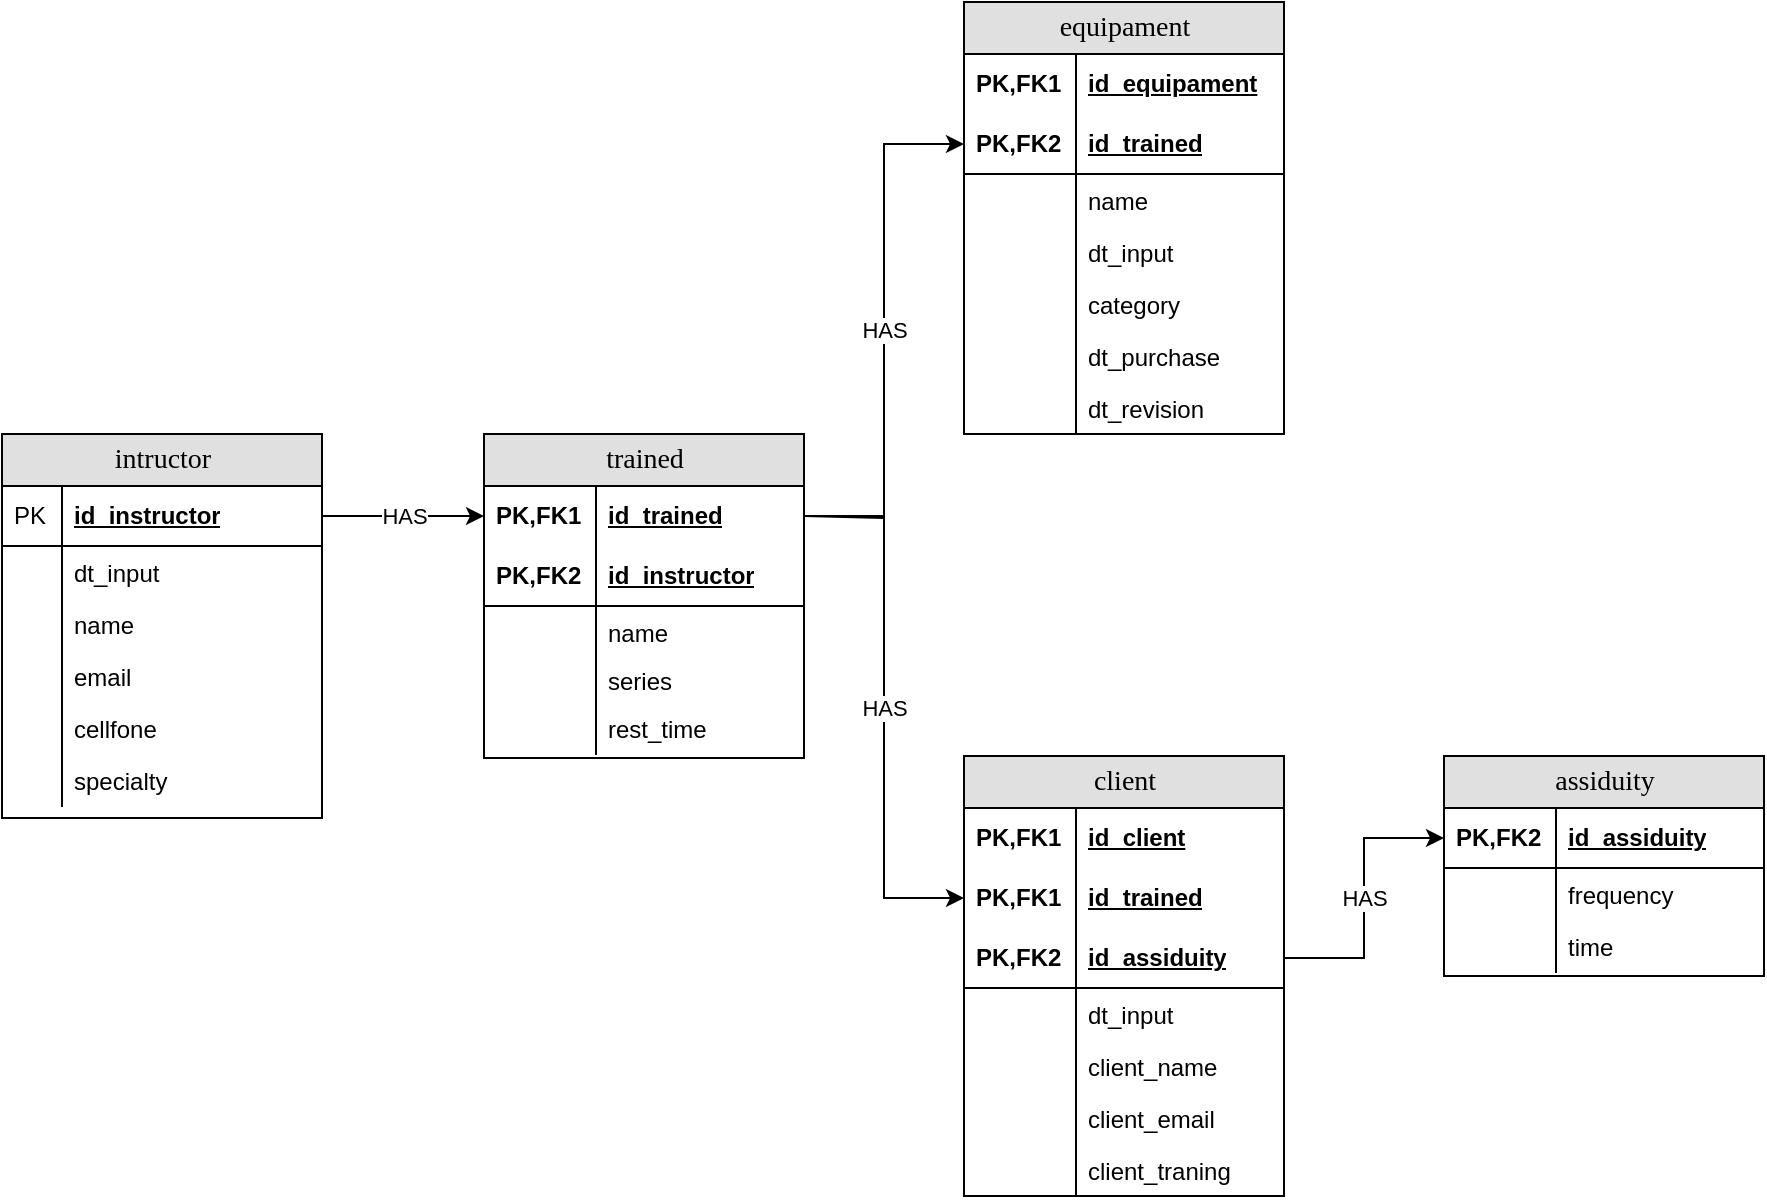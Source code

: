 <mxfile version="20.8.10" type="github">
  <diagram name="Page-1" id="e56a1550-8fbb-45ad-956c-1786394a9013">
    <mxGraphModel dx="1500" dy="773" grid="1" gridSize="10" guides="1" tooltips="1" connect="1" arrows="1" fold="1" page="1" pageScale="1" pageWidth="1100" pageHeight="850" background="none" math="0" shadow="0">
      <root>
        <mxCell id="0" />
        <mxCell id="1" parent="0" />
        <mxCell id="2e49270ec7c68f3f-1" value="trained" style="swimlane;html=1;fontStyle=0;childLayout=stackLayout;horizontal=1;startSize=26;fillColor=#e0e0e0;horizontalStack=0;resizeParent=1;resizeLast=0;collapsible=1;marginBottom=0;swimlaneFillColor=#ffffff;align=center;rounded=0;shadow=0;comic=0;labelBackgroundColor=none;strokeWidth=1;fontFamily=Verdana;fontSize=14" parent="1" vertex="1">
          <mxGeometry x="320" y="358" width="160" height="162" as="geometry" />
        </mxCell>
        <mxCell id="2e49270ec7c68f3f-2" value="id_trained" style="shape=partialRectangle;top=0;left=0;right=0;bottom=0;html=1;align=left;verticalAlign=middle;fillColor=none;spacingLeft=60;spacingRight=4;whiteSpace=wrap;overflow=hidden;rotatable=0;points=[[0,0.5],[1,0.5]];portConstraint=eastwest;dropTarget=0;fontStyle=5;" parent="2e49270ec7c68f3f-1" vertex="1">
          <mxGeometry y="26" width="160" height="30" as="geometry" />
        </mxCell>
        <mxCell id="2e49270ec7c68f3f-3" value="PK,FK1" style="shape=partialRectangle;fontStyle=1;top=0;left=0;bottom=0;html=1;fillColor=none;align=left;verticalAlign=middle;spacingLeft=4;spacingRight=4;whiteSpace=wrap;overflow=hidden;rotatable=0;points=[];portConstraint=eastwest;part=1;" parent="2e49270ec7c68f3f-2" vertex="1" connectable="0">
          <mxGeometry width="56" height="30" as="geometry" />
        </mxCell>
        <mxCell id="2e49270ec7c68f3f-4" value="id_instructor" style="shape=partialRectangle;top=0;left=0;right=0;bottom=1;html=1;align=left;verticalAlign=middle;fillColor=none;spacingLeft=60;spacingRight=4;whiteSpace=wrap;overflow=hidden;rotatable=0;points=[[0,0.5],[1,0.5]];portConstraint=eastwest;dropTarget=0;fontStyle=5;" parent="2e49270ec7c68f3f-1" vertex="1">
          <mxGeometry y="56" width="160" height="30" as="geometry" />
        </mxCell>
        <mxCell id="2e49270ec7c68f3f-5" value="PK,FK2" style="shape=partialRectangle;fontStyle=1;top=0;left=0;bottom=0;html=1;fillColor=none;align=left;verticalAlign=middle;spacingLeft=4;spacingRight=4;whiteSpace=wrap;overflow=hidden;rotatable=0;points=[];portConstraint=eastwest;part=1;" parent="2e49270ec7c68f3f-4" vertex="1" connectable="0">
          <mxGeometry width="56" height="30" as="geometry" />
        </mxCell>
        <mxCell id="2e49270ec7c68f3f-6" value="name" style="shape=partialRectangle;top=0;left=0;right=0;bottom=0;html=1;align=left;verticalAlign=top;fillColor=none;spacingLeft=60;spacingRight=4;whiteSpace=wrap;overflow=hidden;rotatable=0;points=[[0,0.5],[1,0.5]];portConstraint=eastwest;dropTarget=0;" parent="2e49270ec7c68f3f-1" vertex="1">
          <mxGeometry y="86" width="160" height="24" as="geometry" />
        </mxCell>
        <mxCell id="2e49270ec7c68f3f-7" value="" style="shape=partialRectangle;top=0;left=0;bottom=0;html=1;fillColor=none;align=left;verticalAlign=top;spacingLeft=4;spacingRight=4;whiteSpace=wrap;overflow=hidden;rotatable=0;points=[];portConstraint=eastwest;part=1;" parent="2e49270ec7c68f3f-6" vertex="1" connectable="0">
          <mxGeometry width="56" height="24" as="geometry" />
        </mxCell>
        <mxCell id="cs8_BED76EMK_ovFue5c-14" value="series" style="shape=partialRectangle;top=0;left=0;right=0;bottom=0;html=1;align=left;verticalAlign=top;fillColor=none;spacingLeft=60;spacingRight=4;whiteSpace=wrap;overflow=hidden;rotatable=0;points=[[0,0.5],[1,0.5]];portConstraint=eastwest;dropTarget=0;" vertex="1" parent="2e49270ec7c68f3f-1">
          <mxGeometry y="110" width="160" height="24" as="geometry" />
        </mxCell>
        <mxCell id="cs8_BED76EMK_ovFue5c-15" value="" style="shape=partialRectangle;top=0;left=0;bottom=0;html=1;fillColor=none;align=left;verticalAlign=top;spacingLeft=4;spacingRight=4;whiteSpace=wrap;overflow=hidden;rotatable=0;points=[];portConstraint=eastwest;part=1;" vertex="1" connectable="0" parent="cs8_BED76EMK_ovFue5c-14">
          <mxGeometry width="56" height="24" as="geometry" />
        </mxCell>
        <mxCell id="cs8_BED76EMK_ovFue5c-87" value="rest_time" style="shape=partialRectangle;top=0;left=0;right=0;bottom=0;html=1;align=left;verticalAlign=top;fillColor=none;spacingLeft=60;spacingRight=4;whiteSpace=wrap;overflow=hidden;rotatable=0;points=[[0,0.5],[1,0.5]];portConstraint=eastwest;dropTarget=0;" vertex="1" parent="2e49270ec7c68f3f-1">
          <mxGeometry y="134" width="160" height="26" as="geometry" />
        </mxCell>
        <mxCell id="cs8_BED76EMK_ovFue5c-88" value="" style="shape=partialRectangle;top=0;left=0;bottom=0;html=1;fillColor=none;align=left;verticalAlign=top;spacingLeft=4;spacingRight=4;whiteSpace=wrap;overflow=hidden;rotatable=0;points=[];portConstraint=eastwest;part=1;" vertex="1" connectable="0" parent="cs8_BED76EMK_ovFue5c-87">
          <mxGeometry width="56" height="26" as="geometry" />
        </mxCell>
        <mxCell id="2e49270ec7c68f3f-80" value="intructor" style="swimlane;html=1;fontStyle=0;childLayout=stackLayout;horizontal=1;startSize=26;fillColor=#e0e0e0;horizontalStack=0;resizeParent=1;resizeLast=0;collapsible=1;marginBottom=0;swimlaneFillColor=#ffffff;align=center;rounded=0;shadow=0;comic=0;labelBackgroundColor=none;strokeWidth=1;fontFamily=Verdana;fontSize=14" parent="1" vertex="1">
          <mxGeometry x="79" y="358" width="160" height="192" as="geometry" />
        </mxCell>
        <mxCell id="2e49270ec7c68f3f-81" value="id_instructor" style="shape=partialRectangle;top=0;left=0;right=0;bottom=1;html=1;align=left;verticalAlign=middle;fillColor=none;spacingLeft=34;spacingRight=4;whiteSpace=wrap;overflow=hidden;rotatable=0;points=[[0,0.5],[1,0.5]];portConstraint=eastwest;dropTarget=0;fontStyle=5;" parent="2e49270ec7c68f3f-80" vertex="1">
          <mxGeometry y="26" width="160" height="30" as="geometry" />
        </mxCell>
        <mxCell id="2e49270ec7c68f3f-82" value="PK" style="shape=partialRectangle;top=0;left=0;bottom=0;html=1;fillColor=none;align=left;verticalAlign=middle;spacingLeft=4;spacingRight=4;whiteSpace=wrap;overflow=hidden;rotatable=0;points=[];portConstraint=eastwest;part=1;" parent="2e49270ec7c68f3f-81" vertex="1" connectable="0">
          <mxGeometry width="30" height="30" as="geometry" />
        </mxCell>
        <mxCell id="2e49270ec7c68f3f-83" value="dt_input" style="shape=partialRectangle;top=0;left=0;right=0;bottom=0;html=1;align=left;verticalAlign=top;fillColor=none;spacingLeft=34;spacingRight=4;whiteSpace=wrap;overflow=hidden;rotatable=0;points=[[0,0.5],[1,0.5]];portConstraint=eastwest;dropTarget=0;" parent="2e49270ec7c68f3f-80" vertex="1">
          <mxGeometry y="56" width="160" height="26" as="geometry" />
        </mxCell>
        <mxCell id="2e49270ec7c68f3f-84" value="" style="shape=partialRectangle;top=0;left=0;bottom=0;html=1;fillColor=none;align=left;verticalAlign=top;spacingLeft=4;spacingRight=4;whiteSpace=wrap;overflow=hidden;rotatable=0;points=[];portConstraint=eastwest;part=1;" parent="2e49270ec7c68f3f-83" vertex="1" connectable="0">
          <mxGeometry width="30" height="26" as="geometry" />
        </mxCell>
        <mxCell id="2e49270ec7c68f3f-85" value="name" style="shape=partialRectangle;top=0;left=0;right=0;bottom=0;html=1;align=left;verticalAlign=top;fillColor=none;spacingLeft=34;spacingRight=4;whiteSpace=wrap;overflow=hidden;rotatable=0;points=[[0,0.5],[1,0.5]];portConstraint=eastwest;dropTarget=0;" parent="2e49270ec7c68f3f-80" vertex="1">
          <mxGeometry y="82" width="160" height="26" as="geometry" />
        </mxCell>
        <mxCell id="2e49270ec7c68f3f-86" value="" style="shape=partialRectangle;top=0;left=0;bottom=0;html=1;fillColor=none;align=left;verticalAlign=top;spacingLeft=4;spacingRight=4;whiteSpace=wrap;overflow=hidden;rotatable=0;points=[];portConstraint=eastwest;part=1;" parent="2e49270ec7c68f3f-85" vertex="1" connectable="0">
          <mxGeometry width="30" height="26" as="geometry" />
        </mxCell>
        <mxCell id="2e49270ec7c68f3f-87" value="email" style="shape=partialRectangle;top=0;left=0;right=0;bottom=0;html=1;align=left;verticalAlign=top;fillColor=none;spacingLeft=34;spacingRight=4;whiteSpace=wrap;overflow=hidden;rotatable=0;points=[[0,0.5],[1,0.5]];portConstraint=eastwest;dropTarget=0;" parent="2e49270ec7c68f3f-80" vertex="1">
          <mxGeometry y="108" width="160" height="26" as="geometry" />
        </mxCell>
        <mxCell id="2e49270ec7c68f3f-88" value="" style="shape=partialRectangle;top=0;left=0;bottom=0;html=1;fillColor=none;align=left;verticalAlign=top;spacingLeft=4;spacingRight=4;whiteSpace=wrap;overflow=hidden;rotatable=0;points=[];portConstraint=eastwest;part=1;" parent="2e49270ec7c68f3f-87" vertex="1" connectable="0">
          <mxGeometry width="30" height="26" as="geometry" />
        </mxCell>
        <mxCell id="cs8_BED76EMK_ovFue5c-8" value="cellfone" style="shape=partialRectangle;top=0;left=0;right=0;bottom=0;html=1;align=left;verticalAlign=top;fillColor=none;spacingLeft=34;spacingRight=4;whiteSpace=wrap;overflow=hidden;rotatable=0;points=[[0,0.5],[1,0.5]];portConstraint=eastwest;dropTarget=0;" vertex="1" parent="2e49270ec7c68f3f-80">
          <mxGeometry y="134" width="160" height="26" as="geometry" />
        </mxCell>
        <mxCell id="cs8_BED76EMK_ovFue5c-9" value="" style="shape=partialRectangle;top=0;left=0;bottom=0;html=1;fillColor=none;align=left;verticalAlign=top;spacingLeft=4;spacingRight=4;whiteSpace=wrap;overflow=hidden;rotatable=0;points=[];portConstraint=eastwest;part=1;" vertex="1" connectable="0" parent="cs8_BED76EMK_ovFue5c-8">
          <mxGeometry width="30" height="26" as="geometry" />
        </mxCell>
        <mxCell id="cs8_BED76EMK_ovFue5c-10" value="specialty" style="shape=partialRectangle;top=0;left=0;right=0;bottom=0;html=1;align=left;verticalAlign=top;fillColor=none;spacingLeft=34;spacingRight=4;whiteSpace=wrap;overflow=hidden;rotatable=0;points=[[0,0.5],[1,0.5]];portConstraint=eastwest;dropTarget=0;" vertex="1" parent="2e49270ec7c68f3f-80">
          <mxGeometry y="160" width="160" height="26" as="geometry" />
        </mxCell>
        <mxCell id="cs8_BED76EMK_ovFue5c-11" value="" style="shape=partialRectangle;top=0;left=0;bottom=0;html=1;fillColor=none;align=left;verticalAlign=top;spacingLeft=4;spacingRight=4;whiteSpace=wrap;overflow=hidden;rotatable=0;points=[];portConstraint=eastwest;part=1;" vertex="1" connectable="0" parent="cs8_BED76EMK_ovFue5c-10">
          <mxGeometry width="30" height="26" as="geometry" />
        </mxCell>
        <mxCell id="cs8_BED76EMK_ovFue5c-24" value="equipament" style="swimlane;html=1;fontStyle=0;childLayout=stackLayout;horizontal=1;startSize=26;fillColor=#e0e0e0;horizontalStack=0;resizeParent=1;resizeLast=0;collapsible=1;marginBottom=0;swimlaneFillColor=#ffffff;align=center;rounded=0;shadow=0;comic=0;labelBackgroundColor=none;strokeWidth=1;fontFamily=Verdana;fontSize=14" vertex="1" parent="1">
          <mxGeometry x="560" y="142" width="160" height="216" as="geometry" />
        </mxCell>
        <mxCell id="cs8_BED76EMK_ovFue5c-25" value="id_equipament" style="shape=partialRectangle;top=0;left=0;right=0;bottom=0;html=1;align=left;verticalAlign=middle;fillColor=none;spacingLeft=60;spacingRight=4;whiteSpace=wrap;overflow=hidden;rotatable=0;points=[[0,0.5],[1,0.5]];portConstraint=eastwest;dropTarget=0;fontStyle=5;" vertex="1" parent="cs8_BED76EMK_ovFue5c-24">
          <mxGeometry y="26" width="160" height="30" as="geometry" />
        </mxCell>
        <mxCell id="cs8_BED76EMK_ovFue5c-26" value="PK,FK1" style="shape=partialRectangle;fontStyle=1;top=0;left=0;bottom=0;html=1;fillColor=none;align=left;verticalAlign=middle;spacingLeft=4;spacingRight=4;whiteSpace=wrap;overflow=hidden;rotatable=0;points=[];portConstraint=eastwest;part=1;" vertex="1" connectable="0" parent="cs8_BED76EMK_ovFue5c-25">
          <mxGeometry width="56" height="30" as="geometry" />
        </mxCell>
        <mxCell id="cs8_BED76EMK_ovFue5c-27" value="id_trained" style="shape=partialRectangle;top=0;left=0;right=0;bottom=1;html=1;align=left;verticalAlign=middle;fillColor=none;spacingLeft=60;spacingRight=4;whiteSpace=wrap;overflow=hidden;rotatable=0;points=[[0,0.5],[1,0.5]];portConstraint=eastwest;dropTarget=0;fontStyle=5;" vertex="1" parent="cs8_BED76EMK_ovFue5c-24">
          <mxGeometry y="56" width="160" height="30" as="geometry" />
        </mxCell>
        <mxCell id="cs8_BED76EMK_ovFue5c-28" value="PK,FK2" style="shape=partialRectangle;fontStyle=1;top=0;left=0;bottom=0;html=1;fillColor=none;align=left;verticalAlign=middle;spacingLeft=4;spacingRight=4;whiteSpace=wrap;overflow=hidden;rotatable=0;points=[];portConstraint=eastwest;part=1;" vertex="1" connectable="0" parent="cs8_BED76EMK_ovFue5c-27">
          <mxGeometry width="56" height="30" as="geometry" />
        </mxCell>
        <mxCell id="cs8_BED76EMK_ovFue5c-35" value="name" style="shape=partialRectangle;top=0;left=0;right=0;bottom=0;html=1;align=left;verticalAlign=top;fillColor=none;spacingLeft=60;spacingRight=4;whiteSpace=wrap;overflow=hidden;rotatable=0;points=[[0,0.5],[1,0.5]];portConstraint=eastwest;dropTarget=0;" vertex="1" parent="cs8_BED76EMK_ovFue5c-24">
          <mxGeometry y="86" width="160" height="26" as="geometry" />
        </mxCell>
        <mxCell id="cs8_BED76EMK_ovFue5c-36" value="" style="shape=partialRectangle;top=0;left=0;bottom=0;html=1;fillColor=none;align=left;verticalAlign=top;spacingLeft=4;spacingRight=4;whiteSpace=wrap;overflow=hidden;rotatable=0;points=[];portConstraint=eastwest;part=1;" vertex="1" connectable="0" parent="cs8_BED76EMK_ovFue5c-35">
          <mxGeometry width="56" height="26" as="geometry" />
        </mxCell>
        <mxCell id="cs8_BED76EMK_ovFue5c-29" value="dt_input" style="shape=partialRectangle;top=0;left=0;right=0;bottom=0;html=1;align=left;verticalAlign=top;fillColor=none;spacingLeft=60;spacingRight=4;whiteSpace=wrap;overflow=hidden;rotatable=0;points=[[0,0.5],[1,0.5]];portConstraint=eastwest;dropTarget=0;" vertex="1" parent="cs8_BED76EMK_ovFue5c-24">
          <mxGeometry y="112" width="160" height="26" as="geometry" />
        </mxCell>
        <mxCell id="cs8_BED76EMK_ovFue5c-30" value="" style="shape=partialRectangle;top=0;left=0;bottom=0;html=1;fillColor=none;align=left;verticalAlign=top;spacingLeft=4;spacingRight=4;whiteSpace=wrap;overflow=hidden;rotatable=0;points=[];portConstraint=eastwest;part=1;" vertex="1" connectable="0" parent="cs8_BED76EMK_ovFue5c-29">
          <mxGeometry width="56" height="26" as="geometry" />
        </mxCell>
        <mxCell id="cs8_BED76EMK_ovFue5c-37" value="category" style="shape=partialRectangle;top=0;left=0;right=0;bottom=0;html=1;align=left;verticalAlign=top;fillColor=none;spacingLeft=60;spacingRight=4;whiteSpace=wrap;overflow=hidden;rotatable=0;points=[[0,0.5],[1,0.5]];portConstraint=eastwest;dropTarget=0;" vertex="1" parent="cs8_BED76EMK_ovFue5c-24">
          <mxGeometry y="138" width="160" height="26" as="geometry" />
        </mxCell>
        <mxCell id="cs8_BED76EMK_ovFue5c-38" value="" style="shape=partialRectangle;top=0;left=0;bottom=0;html=1;fillColor=none;align=left;verticalAlign=top;spacingLeft=4;spacingRight=4;whiteSpace=wrap;overflow=hidden;rotatable=0;points=[];portConstraint=eastwest;part=1;" vertex="1" connectable="0" parent="cs8_BED76EMK_ovFue5c-37">
          <mxGeometry width="56" height="26" as="geometry" />
        </mxCell>
        <mxCell id="cs8_BED76EMK_ovFue5c-39" value="dt_purchase" style="shape=partialRectangle;top=0;left=0;right=0;bottom=0;html=1;align=left;verticalAlign=top;fillColor=none;spacingLeft=60;spacingRight=4;whiteSpace=wrap;overflow=hidden;rotatable=0;points=[[0,0.5],[1,0.5]];portConstraint=eastwest;dropTarget=0;" vertex="1" parent="cs8_BED76EMK_ovFue5c-24">
          <mxGeometry y="164" width="160" height="26" as="geometry" />
        </mxCell>
        <mxCell id="cs8_BED76EMK_ovFue5c-40" value="" style="shape=partialRectangle;top=0;left=0;bottom=0;html=1;fillColor=none;align=left;verticalAlign=top;spacingLeft=4;spacingRight=4;whiteSpace=wrap;overflow=hidden;rotatable=0;points=[];portConstraint=eastwest;part=1;" vertex="1" connectable="0" parent="cs8_BED76EMK_ovFue5c-39">
          <mxGeometry width="56" height="26" as="geometry" />
        </mxCell>
        <mxCell id="cs8_BED76EMK_ovFue5c-43" value="dt_revision" style="shape=partialRectangle;top=0;left=0;right=0;bottom=0;html=1;align=left;verticalAlign=top;fillColor=none;spacingLeft=60;spacingRight=4;whiteSpace=wrap;overflow=hidden;rotatable=0;points=[[0,0.5],[1,0.5]];portConstraint=eastwest;dropTarget=0;" vertex="1" parent="cs8_BED76EMK_ovFue5c-24">
          <mxGeometry y="190" width="160" height="26" as="geometry" />
        </mxCell>
        <mxCell id="cs8_BED76EMK_ovFue5c-44" value="" style="shape=partialRectangle;top=0;left=0;bottom=0;html=1;fillColor=none;align=left;verticalAlign=top;spacingLeft=4;spacingRight=4;whiteSpace=wrap;overflow=hidden;rotatable=0;points=[];portConstraint=eastwest;part=1;" vertex="1" connectable="0" parent="cs8_BED76EMK_ovFue5c-43">
          <mxGeometry width="56" height="26" as="geometry" />
        </mxCell>
        <mxCell id="cs8_BED76EMK_ovFue5c-46" value="client" style="swimlane;html=1;fontStyle=0;childLayout=stackLayout;horizontal=1;startSize=26;fillColor=#e0e0e0;horizontalStack=0;resizeParent=1;resizeLast=0;collapsible=1;marginBottom=0;swimlaneFillColor=#ffffff;align=center;rounded=0;shadow=0;comic=0;labelBackgroundColor=none;strokeWidth=1;fontFamily=Verdana;fontSize=14" vertex="1" parent="1">
          <mxGeometry x="560" y="519" width="160" height="220" as="geometry" />
        </mxCell>
        <mxCell id="cs8_BED76EMK_ovFue5c-47" value="id_client" style="shape=partialRectangle;top=0;left=0;right=0;bottom=0;html=1;align=left;verticalAlign=middle;fillColor=none;spacingLeft=60;spacingRight=4;whiteSpace=wrap;overflow=hidden;rotatable=0;points=[[0,0.5],[1,0.5]];portConstraint=eastwest;dropTarget=0;fontStyle=5;" vertex="1" parent="cs8_BED76EMK_ovFue5c-46">
          <mxGeometry y="26" width="160" height="30" as="geometry" />
        </mxCell>
        <mxCell id="cs8_BED76EMK_ovFue5c-48" value="PK,FK1" style="shape=partialRectangle;fontStyle=1;top=0;left=0;bottom=0;html=1;fillColor=none;align=left;verticalAlign=middle;spacingLeft=4;spacingRight=4;whiteSpace=wrap;overflow=hidden;rotatable=0;points=[];portConstraint=eastwest;part=1;" vertex="1" connectable="0" parent="cs8_BED76EMK_ovFue5c-47">
          <mxGeometry width="56" height="30" as="geometry" />
        </mxCell>
        <mxCell id="cs8_BED76EMK_ovFue5c-66" value="id_trained" style="shape=partialRectangle;top=0;left=0;right=0;bottom=0;html=1;align=left;verticalAlign=middle;fillColor=none;spacingLeft=60;spacingRight=4;whiteSpace=wrap;overflow=hidden;rotatable=0;points=[[0,0.5],[1,0.5]];portConstraint=eastwest;dropTarget=0;fontStyle=5;" vertex="1" parent="cs8_BED76EMK_ovFue5c-46">
          <mxGeometry y="56" width="160" height="30" as="geometry" />
        </mxCell>
        <mxCell id="cs8_BED76EMK_ovFue5c-67" value="PK,FK1" style="shape=partialRectangle;fontStyle=1;top=0;left=0;bottom=0;html=1;fillColor=none;align=left;verticalAlign=middle;spacingLeft=4;spacingRight=4;whiteSpace=wrap;overflow=hidden;rotatable=0;points=[];portConstraint=eastwest;part=1;" vertex="1" connectable="0" parent="cs8_BED76EMK_ovFue5c-66">
          <mxGeometry width="56" height="30" as="geometry" />
        </mxCell>
        <mxCell id="cs8_BED76EMK_ovFue5c-49" value="id_assiduity" style="shape=partialRectangle;top=0;left=0;right=0;bottom=1;html=1;align=left;verticalAlign=middle;fillColor=none;spacingLeft=60;spacingRight=4;whiteSpace=wrap;overflow=hidden;rotatable=0;points=[[0,0.5],[1,0.5]];portConstraint=eastwest;dropTarget=0;fontStyle=5;" vertex="1" parent="cs8_BED76EMK_ovFue5c-46">
          <mxGeometry y="86" width="160" height="30" as="geometry" />
        </mxCell>
        <mxCell id="cs8_BED76EMK_ovFue5c-50" value="PK,FK2" style="shape=partialRectangle;fontStyle=1;top=0;left=0;bottom=0;html=1;fillColor=none;align=left;verticalAlign=middle;spacingLeft=4;spacingRight=4;whiteSpace=wrap;overflow=hidden;rotatable=0;points=[];portConstraint=eastwest;part=1;" vertex="1" connectable="0" parent="cs8_BED76EMK_ovFue5c-49">
          <mxGeometry width="56" height="30" as="geometry" />
        </mxCell>
        <mxCell id="cs8_BED76EMK_ovFue5c-95" value="dt_input" style="shape=partialRectangle;top=0;left=0;right=0;bottom=0;html=1;align=left;verticalAlign=top;fillColor=none;spacingLeft=60;spacingRight=4;whiteSpace=wrap;overflow=hidden;rotatable=0;points=[[0,0.5],[1,0.5]];portConstraint=eastwest;dropTarget=0;" vertex="1" parent="cs8_BED76EMK_ovFue5c-46">
          <mxGeometry y="116" width="160" height="26" as="geometry" />
        </mxCell>
        <mxCell id="cs8_BED76EMK_ovFue5c-96" value="" style="shape=partialRectangle;top=0;left=0;bottom=0;html=1;fillColor=none;align=left;verticalAlign=top;spacingLeft=4;spacingRight=4;whiteSpace=wrap;overflow=hidden;rotatable=0;points=[];portConstraint=eastwest;part=1;" vertex="1" connectable="0" parent="cs8_BED76EMK_ovFue5c-95">
          <mxGeometry width="56" height="26" as="geometry" />
        </mxCell>
        <mxCell id="cs8_BED76EMK_ovFue5c-97" value="client_name" style="shape=partialRectangle;top=0;left=0;right=0;bottom=0;html=1;align=left;verticalAlign=top;fillColor=none;spacingLeft=60;spacingRight=4;whiteSpace=wrap;overflow=hidden;rotatable=0;points=[[0,0.5],[1,0.5]];portConstraint=eastwest;dropTarget=0;" vertex="1" parent="cs8_BED76EMK_ovFue5c-46">
          <mxGeometry y="142" width="160" height="26" as="geometry" />
        </mxCell>
        <mxCell id="cs8_BED76EMK_ovFue5c-98" value="" style="shape=partialRectangle;top=0;left=0;bottom=0;html=1;fillColor=none;align=left;verticalAlign=top;spacingLeft=4;spacingRight=4;whiteSpace=wrap;overflow=hidden;rotatable=0;points=[];portConstraint=eastwest;part=1;" vertex="1" connectable="0" parent="cs8_BED76EMK_ovFue5c-97">
          <mxGeometry width="56" height="26" as="geometry" />
        </mxCell>
        <mxCell id="cs8_BED76EMK_ovFue5c-99" value="client_email" style="shape=partialRectangle;top=0;left=0;right=0;bottom=0;html=1;align=left;verticalAlign=top;fillColor=none;spacingLeft=60;spacingRight=4;whiteSpace=wrap;overflow=hidden;rotatable=0;points=[[0,0.5],[1,0.5]];portConstraint=eastwest;dropTarget=0;" vertex="1" parent="cs8_BED76EMK_ovFue5c-46">
          <mxGeometry y="168" width="160" height="26" as="geometry" />
        </mxCell>
        <mxCell id="cs8_BED76EMK_ovFue5c-100" value="" style="shape=partialRectangle;top=0;left=0;bottom=0;html=1;fillColor=none;align=left;verticalAlign=top;spacingLeft=4;spacingRight=4;whiteSpace=wrap;overflow=hidden;rotatable=0;points=[];portConstraint=eastwest;part=1;" vertex="1" connectable="0" parent="cs8_BED76EMK_ovFue5c-99">
          <mxGeometry width="56" height="26" as="geometry" />
        </mxCell>
        <mxCell id="cs8_BED76EMK_ovFue5c-101" value="client_traning" style="shape=partialRectangle;top=0;left=0;right=0;bottom=0;html=1;align=left;verticalAlign=top;fillColor=none;spacingLeft=60;spacingRight=4;whiteSpace=wrap;overflow=hidden;rotatable=0;points=[[0,0.5],[1,0.5]];portConstraint=eastwest;dropTarget=0;" vertex="1" parent="cs8_BED76EMK_ovFue5c-46">
          <mxGeometry y="194" width="160" height="26" as="geometry" />
        </mxCell>
        <mxCell id="cs8_BED76EMK_ovFue5c-102" value="" style="shape=partialRectangle;top=0;left=0;bottom=0;html=1;fillColor=none;align=left;verticalAlign=top;spacingLeft=4;spacingRight=4;whiteSpace=wrap;overflow=hidden;rotatable=0;points=[];portConstraint=eastwest;part=1;" vertex="1" connectable="0" parent="cs8_BED76EMK_ovFue5c-101">
          <mxGeometry width="56" height="26" as="geometry" />
        </mxCell>
        <mxCell id="cs8_BED76EMK_ovFue5c-70" value="assiduity" style="swimlane;html=1;fontStyle=0;childLayout=stackLayout;horizontal=1;startSize=26;fillColor=#e0e0e0;horizontalStack=0;resizeParent=1;resizeLast=0;collapsible=1;marginBottom=0;swimlaneFillColor=#ffffff;align=center;rounded=0;shadow=0;comic=0;labelBackgroundColor=none;strokeWidth=1;fontFamily=Verdana;fontSize=14" vertex="1" parent="1">
          <mxGeometry x="800" y="519" width="160" height="110" as="geometry" />
        </mxCell>
        <mxCell id="cs8_BED76EMK_ovFue5c-73" value="id_assiduity" style="shape=partialRectangle;top=0;left=0;right=0;bottom=1;html=1;align=left;verticalAlign=middle;fillColor=none;spacingLeft=60;spacingRight=4;whiteSpace=wrap;overflow=hidden;rotatable=0;points=[[0,0.5],[1,0.5]];portConstraint=eastwest;dropTarget=0;fontStyle=5;" vertex="1" parent="cs8_BED76EMK_ovFue5c-70">
          <mxGeometry y="26" width="160" height="30" as="geometry" />
        </mxCell>
        <mxCell id="cs8_BED76EMK_ovFue5c-74" value="PK,FK2" style="shape=partialRectangle;fontStyle=1;top=0;left=0;bottom=0;html=1;fillColor=none;align=left;verticalAlign=middle;spacingLeft=4;spacingRight=4;whiteSpace=wrap;overflow=hidden;rotatable=0;points=[];portConstraint=eastwest;part=1;" vertex="1" connectable="0" parent="cs8_BED76EMK_ovFue5c-73">
          <mxGeometry width="56" height="30" as="geometry" />
        </mxCell>
        <mxCell id="cs8_BED76EMK_ovFue5c-75" value="frequency" style="shape=partialRectangle;top=0;left=0;right=0;bottom=0;html=1;align=left;verticalAlign=top;fillColor=none;spacingLeft=60;spacingRight=4;whiteSpace=wrap;overflow=hidden;rotatable=0;points=[[0,0.5],[1,0.5]];portConstraint=eastwest;dropTarget=0;" vertex="1" parent="cs8_BED76EMK_ovFue5c-70">
          <mxGeometry y="56" width="160" height="26" as="geometry" />
        </mxCell>
        <mxCell id="cs8_BED76EMK_ovFue5c-76" value="" style="shape=partialRectangle;top=0;left=0;bottom=0;html=1;fillColor=none;align=left;verticalAlign=top;spacingLeft=4;spacingRight=4;whiteSpace=wrap;overflow=hidden;rotatable=0;points=[];portConstraint=eastwest;part=1;" vertex="1" connectable="0" parent="cs8_BED76EMK_ovFue5c-75">
          <mxGeometry width="56" height="26" as="geometry" />
        </mxCell>
        <mxCell id="cs8_BED76EMK_ovFue5c-77" value="time" style="shape=partialRectangle;top=0;left=0;right=0;bottom=0;html=1;align=left;verticalAlign=top;fillColor=none;spacingLeft=60;spacingRight=4;whiteSpace=wrap;overflow=hidden;rotatable=0;points=[[0,0.5],[1,0.5]];portConstraint=eastwest;dropTarget=0;" vertex="1" parent="cs8_BED76EMK_ovFue5c-70">
          <mxGeometry y="82" width="160" height="26" as="geometry" />
        </mxCell>
        <mxCell id="cs8_BED76EMK_ovFue5c-78" value="" style="shape=partialRectangle;top=0;left=0;bottom=0;html=1;fillColor=none;align=left;verticalAlign=top;spacingLeft=4;spacingRight=4;whiteSpace=wrap;overflow=hidden;rotatable=0;points=[];portConstraint=eastwest;part=1;" vertex="1" connectable="0" parent="cs8_BED76EMK_ovFue5c-77">
          <mxGeometry width="56" height="26" as="geometry" />
        </mxCell>
        <mxCell id="cs8_BED76EMK_ovFue5c-117" value="HAS" style="endArrow=classic;html=1;rounded=0;entryX=0;entryY=0.5;entryDx=0;entryDy=0;exitX=1;exitY=0.5;exitDx=0;exitDy=0;" edge="1" parent="1" source="2e49270ec7c68f3f-81" target="2e49270ec7c68f3f-2">
          <mxGeometry relative="1" as="geometry">
            <mxPoint x="190" y="390" as="sourcePoint" />
            <mxPoint x="290" y="390" as="targetPoint" />
          </mxGeometry>
        </mxCell>
        <mxCell id="cs8_BED76EMK_ovFue5c-118" value="HAS" style="edgeLabel;resizable=0;html=1;align=center;verticalAlign=middle;" connectable="0" vertex="1" parent="cs8_BED76EMK_ovFue5c-117">
          <mxGeometry relative="1" as="geometry" />
        </mxCell>
        <mxCell id="cs8_BED76EMK_ovFue5c-120" value="Has" style="endArrow=classic;html=1;rounded=0;exitX=1;exitY=0.5;exitDx=0;exitDy=0;entryX=0;entryY=0.5;entryDx=0;entryDy=0;" edge="1" parent="1" source="2e49270ec7c68f3f-2" target="cs8_BED76EMK_ovFue5c-27">
          <mxGeometry relative="1" as="geometry">
            <mxPoint x="400" y="300" as="sourcePoint" />
            <mxPoint x="550" y="230" as="targetPoint" />
            <Array as="points">
              <mxPoint x="520" y="399" />
              <mxPoint x="520" y="340" />
              <mxPoint x="520" y="213" />
            </Array>
          </mxGeometry>
        </mxCell>
        <mxCell id="cs8_BED76EMK_ovFue5c-121" value="HAS" style="edgeLabel;resizable=0;html=1;align=center;verticalAlign=middle;" connectable="0" vertex="1" parent="cs8_BED76EMK_ovFue5c-120">
          <mxGeometry relative="1" as="geometry" />
        </mxCell>
        <mxCell id="cs8_BED76EMK_ovFue5c-128" value="" style="endArrow=classic;html=1;rounded=0;exitX=1;exitY=0.5;exitDx=0;exitDy=0;entryX=0;entryY=0.5;entryDx=0;entryDy=0;" edge="1" parent="1" source="2e49270ec7c68f3f-2" target="cs8_BED76EMK_ovFue5c-66">
          <mxGeometry relative="1" as="geometry">
            <mxPoint x="400" y="620" as="sourcePoint" />
            <mxPoint x="560" y="620" as="targetPoint" />
            <Array as="points">
              <mxPoint x="520" y="400" />
              <mxPoint x="520" y="590" />
            </Array>
          </mxGeometry>
        </mxCell>
        <mxCell id="cs8_BED76EMK_ovFue5c-129" value="HAS" style="edgeLabel;resizable=0;html=1;align=center;verticalAlign=middle;" connectable="0" vertex="1" parent="cs8_BED76EMK_ovFue5c-128">
          <mxGeometry relative="1" as="geometry" />
        </mxCell>
        <mxCell id="cs8_BED76EMK_ovFue5c-131" value="" style="endArrow=classic;html=1;rounded=0;entryX=0;entryY=0.5;entryDx=0;entryDy=0;" edge="1" parent="1" source="cs8_BED76EMK_ovFue5c-49" target="cs8_BED76EMK_ovFue5c-73">
          <mxGeometry relative="1" as="geometry">
            <mxPoint x="740" y="630" as="sourcePoint" />
            <mxPoint x="880" y="620" as="targetPoint" />
            <Array as="points">
              <mxPoint x="760" y="620" />
              <mxPoint x="760" y="560" />
            </Array>
          </mxGeometry>
        </mxCell>
        <mxCell id="cs8_BED76EMK_ovFue5c-132" value="HAS" style="edgeLabel;resizable=0;html=1;align=center;verticalAlign=middle;" connectable="0" vertex="1" parent="cs8_BED76EMK_ovFue5c-131">
          <mxGeometry relative="1" as="geometry" />
        </mxCell>
      </root>
    </mxGraphModel>
  </diagram>
</mxfile>
